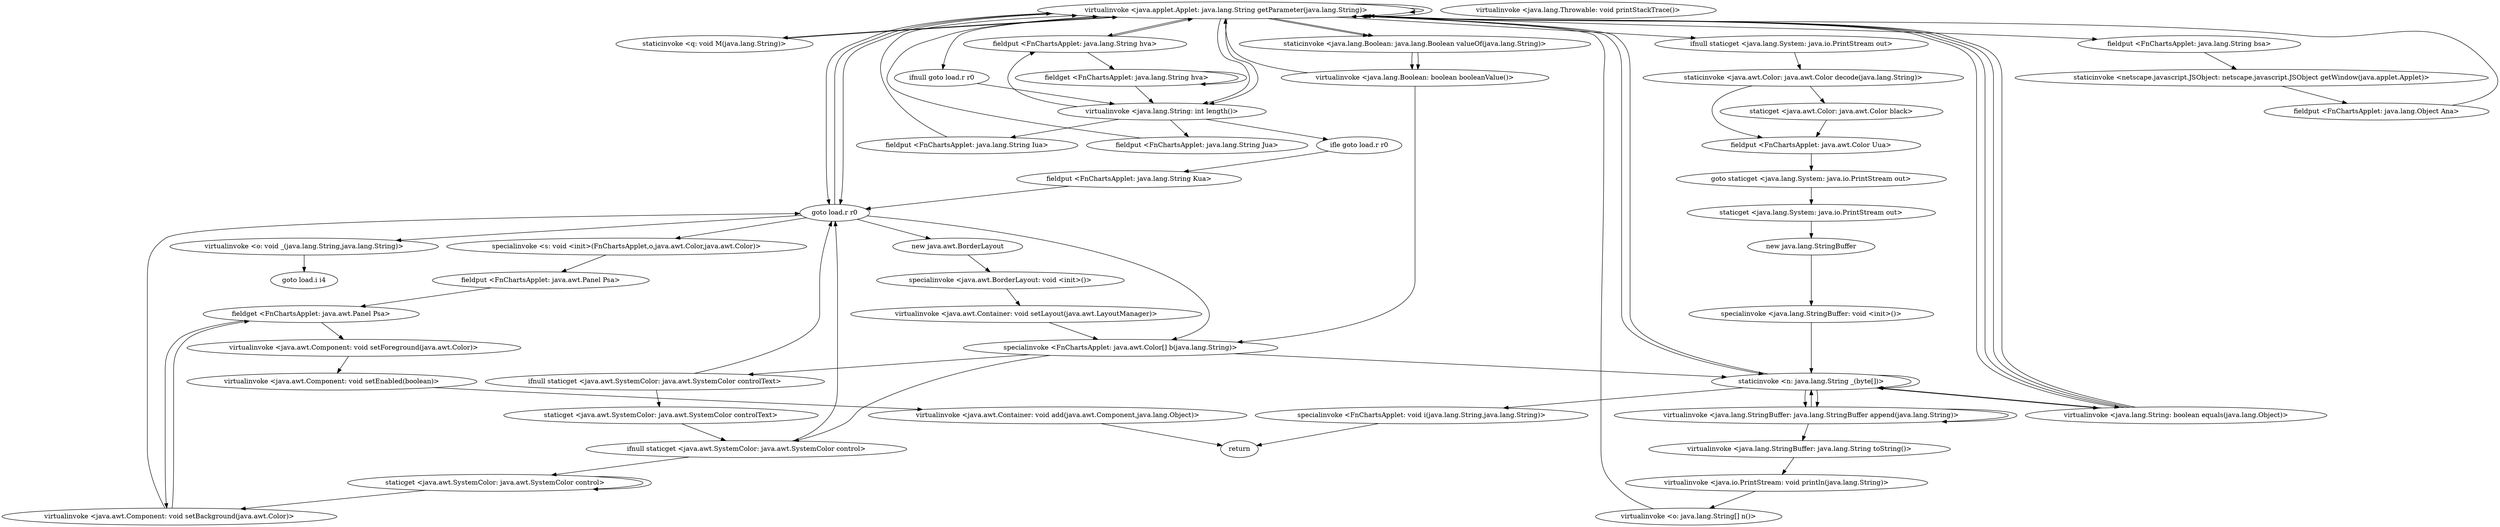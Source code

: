 digraph "" {
"virtualinvoke <java.applet.Applet: java.lang.String getParameter(java.lang.String)>";
 "virtualinvoke <java.applet.Applet: java.lang.String getParameter(java.lang.String)>"->"staticinvoke <q: void M(java.lang.String)>";
 "staticinvoke <q: void M(java.lang.String)>"->"virtualinvoke <java.applet.Applet: java.lang.String getParameter(java.lang.String)>";
 "virtualinvoke <java.applet.Applet: java.lang.String getParameter(java.lang.String)>"->"fieldput <FnChartsApplet: java.lang.String hva>";
 "fieldput <FnChartsApplet: java.lang.String hva>"->"fieldget <FnChartsApplet: java.lang.String hva>";
 "fieldget <FnChartsApplet: java.lang.String hva>"->"fieldget <FnChartsApplet: java.lang.String hva>";
 "fieldget <FnChartsApplet: java.lang.String hva>"->"virtualinvoke <java.lang.String: int length()>";
 "virtualinvoke <java.lang.String: int length()>"->"fieldput <FnChartsApplet: java.lang.String hva>";
 "fieldput <FnChartsApplet: java.lang.String hva>"->"virtualinvoke <java.applet.Applet: java.lang.String getParameter(java.lang.String)>";
 "virtualinvoke <java.applet.Applet: java.lang.String getParameter(java.lang.String)>"->"staticinvoke <java.lang.Boolean: java.lang.Boolean valueOf(java.lang.String)>";
 "staticinvoke <java.lang.Boolean: java.lang.Boolean valueOf(java.lang.String)>"->"virtualinvoke <java.lang.Boolean: boolean booleanValue()>";
 "virtualinvoke <java.lang.Boolean: boolean booleanValue()>"->"virtualinvoke <java.applet.Applet: java.lang.String getParameter(java.lang.String)>";
 "virtualinvoke <java.applet.Applet: java.lang.String getParameter(java.lang.String)>"->"fieldput <FnChartsApplet: java.lang.String bsa>";
 "fieldput <FnChartsApplet: java.lang.String bsa>"->"staticinvoke <netscape.javascript.JSObject: netscape.javascript.JSObject getWindow(java.applet.Applet)>";
 "staticinvoke <netscape.javascript.JSObject: netscape.javascript.JSObject getWindow(java.applet.Applet)>"->"fieldput <FnChartsApplet: java.lang.Object Ana>";
 "fieldput <FnChartsApplet: java.lang.Object Ana>"->"virtualinvoke <java.applet.Applet: java.lang.String getParameter(java.lang.String)>";
 "virtualinvoke <java.applet.Applet: java.lang.String getParameter(java.lang.String)>"->"virtualinvoke <java.lang.String: int length()>";
 "virtualinvoke <java.lang.String: int length()>"->"fieldput <FnChartsApplet: java.lang.String Iua>";
 "fieldput <FnChartsApplet: java.lang.String Iua>"->"virtualinvoke <java.applet.Applet: java.lang.String getParameter(java.lang.String)>";
 "virtualinvoke <java.applet.Applet: java.lang.String getParameter(java.lang.String)>"->"virtualinvoke <java.lang.String: int length()>";
 "virtualinvoke <java.lang.String: int length()>"->"fieldput <FnChartsApplet: java.lang.String Jua>";
 "fieldput <FnChartsApplet: java.lang.String Jua>"->"virtualinvoke <java.applet.Applet: java.lang.String getParameter(java.lang.String)>";
 "virtualinvoke <java.applet.Applet: java.lang.String getParameter(java.lang.String)>"->"ifnull goto load.r r0";
 "ifnull goto load.r r0"->"virtualinvoke <java.lang.String: int length()>";
 "virtualinvoke <java.lang.String: int length()>"->"ifle goto load.r r0";
 "ifle goto load.r r0"->"fieldput <FnChartsApplet: java.lang.String Kua>";
 "fieldput <FnChartsApplet: java.lang.String Kua>"->"goto load.r r0";
 "goto load.r r0"->"virtualinvoke <java.applet.Applet: java.lang.String getParameter(java.lang.String)>";
 "virtualinvoke <java.applet.Applet: java.lang.String getParameter(java.lang.String)>"->"ifnull staticget <java.lang.System: java.io.PrintStream out>";
 "ifnull staticget <java.lang.System: java.io.PrintStream out>"->"staticinvoke <java.awt.Color: java.awt.Color decode(java.lang.String)>";
 "staticinvoke <java.awt.Color: java.awt.Color decode(java.lang.String)>"->"fieldput <FnChartsApplet: java.awt.Color Uua>";
 "fieldput <FnChartsApplet: java.awt.Color Uua>"->"goto staticget <java.lang.System: java.io.PrintStream out>";
 "goto staticget <java.lang.System: java.io.PrintStream out>"->"staticget <java.lang.System: java.io.PrintStream out>";
 "staticget <java.lang.System: java.io.PrintStream out>"->"new java.lang.StringBuffer";
 "new java.lang.StringBuffer"->"specialinvoke <java.lang.StringBuffer: void <init>()>";
 "specialinvoke <java.lang.StringBuffer: void <init>()>"->"staticinvoke <n: java.lang.String _(byte[])>";
 "staticinvoke <n: java.lang.String _(byte[])>"->"virtualinvoke <java.lang.StringBuffer: java.lang.StringBuffer append(java.lang.String)>";
 "virtualinvoke <java.lang.StringBuffer: java.lang.StringBuffer append(java.lang.String)>"->"virtualinvoke <java.lang.StringBuffer: java.lang.StringBuffer append(java.lang.String)>";
 "virtualinvoke <java.lang.StringBuffer: java.lang.StringBuffer append(java.lang.String)>"->"staticinvoke <n: java.lang.String _(byte[])>";
 "staticinvoke <n: java.lang.String _(byte[])>"->"virtualinvoke <java.lang.StringBuffer: java.lang.StringBuffer append(java.lang.String)>";
 "virtualinvoke <java.lang.StringBuffer: java.lang.StringBuffer append(java.lang.String)>"->"virtualinvoke <java.lang.StringBuffer: java.lang.String toString()>";
 "virtualinvoke <java.lang.StringBuffer: java.lang.String toString()>"->"virtualinvoke <java.io.PrintStream: void println(java.lang.String)>";
 "virtualinvoke <java.io.PrintStream: void println(java.lang.String)>"->"virtualinvoke <o: java.lang.String[] n()>";
 "virtualinvoke <o: java.lang.String[] n()>"->"virtualinvoke <java.applet.Applet: java.lang.String getParameter(java.lang.String)>";
 "virtualinvoke <java.applet.Applet: java.lang.String getParameter(java.lang.String)>"->"virtualinvoke <java.lang.String: boolean equals(java.lang.Object)>";
 "virtualinvoke <java.lang.String: boolean equals(java.lang.Object)>"->"virtualinvoke <java.applet.Applet: java.lang.String getParameter(java.lang.String)>";
 "virtualinvoke <java.applet.Applet: java.lang.String getParameter(java.lang.String)>"->"goto load.r r0";
 "goto load.r r0"->"virtualinvoke <o: void _(java.lang.String,java.lang.String)>";
 "virtualinvoke <o: void _(java.lang.String,java.lang.String)>"->"goto load.i i4";
"virtualinvoke <java.lang.String: boolean equals(java.lang.Object)>";
 "virtualinvoke <java.lang.String: boolean equals(java.lang.Object)>"->"virtualinvoke <java.applet.Applet: java.lang.String getParameter(java.lang.String)>";
 "virtualinvoke <java.applet.Applet: java.lang.String getParameter(java.lang.String)>"->"goto load.r r0";
"virtualinvoke <java.lang.String: boolean equals(java.lang.Object)>";
 "virtualinvoke <java.lang.String: boolean equals(java.lang.Object)>"->"virtualinvoke <java.applet.Applet: java.lang.String getParameter(java.lang.String)>";
 "virtualinvoke <java.applet.Applet: java.lang.String getParameter(java.lang.String)>"->"virtualinvoke <java.applet.Applet: java.lang.String getParameter(java.lang.String)>";
 "virtualinvoke <java.applet.Applet: java.lang.String getParameter(java.lang.String)>"->"virtualinvoke <java.applet.Applet: java.lang.String getParameter(java.lang.String)>";
 "virtualinvoke <java.applet.Applet: java.lang.String getParameter(java.lang.String)>"->"staticinvoke <java.lang.Boolean: java.lang.Boolean valueOf(java.lang.String)>";
 "staticinvoke <java.lang.Boolean: java.lang.Boolean valueOf(java.lang.String)>"->"virtualinvoke <java.lang.Boolean: boolean booleanValue()>";
 "virtualinvoke <java.lang.Boolean: boolean booleanValue()>"->"specialinvoke <FnChartsApplet: java.awt.Color[] b(java.lang.String)>";
 "specialinvoke <FnChartsApplet: java.awt.Color[] b(java.lang.String)>"->"staticinvoke <n: java.lang.String _(byte[])>";
 "staticinvoke <n: java.lang.String _(byte[])>"->"virtualinvoke <java.applet.Applet: java.lang.String getParameter(java.lang.String)>";
 "virtualinvoke <java.applet.Applet: java.lang.String getParameter(java.lang.String)>"->"staticinvoke <n: java.lang.String _(byte[])>";
 "staticinvoke <n: java.lang.String _(byte[])>"->"virtualinvoke <java.lang.String: boolean equals(java.lang.Object)>";
 "virtualinvoke <java.lang.String: boolean equals(java.lang.Object)>"->"staticinvoke <n: java.lang.String _(byte[])>";
 "staticinvoke <n: java.lang.String _(byte[])>"->"staticinvoke <n: java.lang.String _(byte[])>";
 "staticinvoke <n: java.lang.String _(byte[])>"->"specialinvoke <FnChartsApplet: void i(java.lang.String,java.lang.String)>";
 "specialinvoke <FnChartsApplet: void i(java.lang.String,java.lang.String)>"->"return";
"virtualinvoke <java.awt.Component: void setBackground(java.awt.Color)>";
 "virtualinvoke <java.awt.Component: void setBackground(java.awt.Color)>"->"goto load.r r0";
 "goto load.r r0"->"new java.awt.BorderLayout";
 "new java.awt.BorderLayout"->"specialinvoke <java.awt.BorderLayout: void <init>()>";
 "specialinvoke <java.awt.BorderLayout: void <init>()>"->"virtualinvoke <java.awt.Container: void setLayout(java.awt.LayoutManager)>";
 "virtualinvoke <java.awt.Container: void setLayout(java.awt.LayoutManager)>"->"specialinvoke <FnChartsApplet: java.awt.Color[] b(java.lang.String)>";
 "specialinvoke <FnChartsApplet: java.awt.Color[] b(java.lang.String)>"->"ifnull staticget <java.awt.SystemColor: java.awt.SystemColor control>";
 "ifnull staticget <java.awt.SystemColor: java.awt.SystemColor control>"->"goto load.r r0";
 "goto load.r r0"->"specialinvoke <FnChartsApplet: java.awt.Color[] b(java.lang.String)>";
 "specialinvoke <FnChartsApplet: java.awt.Color[] b(java.lang.String)>"->"ifnull staticget <java.awt.SystemColor: java.awt.SystemColor controlText>";
 "ifnull staticget <java.awt.SystemColor: java.awt.SystemColor controlText>"->"goto load.r r0";
 "goto load.r r0"->"specialinvoke <s: void <init>(FnChartsApplet,o,java.awt.Color,java.awt.Color)>";
 "specialinvoke <s: void <init>(FnChartsApplet,o,java.awt.Color,java.awt.Color)>"->"fieldput <FnChartsApplet: java.awt.Panel Psa>";
 "fieldput <FnChartsApplet: java.awt.Panel Psa>"->"fieldget <FnChartsApplet: java.awt.Panel Psa>";
 "fieldget <FnChartsApplet: java.awt.Panel Psa>"->"virtualinvoke <java.awt.Component: void setBackground(java.awt.Color)>";
 "virtualinvoke <java.awt.Component: void setBackground(java.awt.Color)>"->"fieldget <FnChartsApplet: java.awt.Panel Psa>";
 "fieldget <FnChartsApplet: java.awt.Panel Psa>"->"virtualinvoke <java.awt.Component: void setForeground(java.awt.Color)>";
 "virtualinvoke <java.awt.Component: void setForeground(java.awt.Color)>"->"virtualinvoke <java.awt.Component: void setEnabled(boolean)>";
 "virtualinvoke <java.awt.Component: void setEnabled(boolean)>"->"virtualinvoke <java.awt.Container: void add(java.awt.Component,java.lang.Object)>";
 "virtualinvoke <java.awt.Container: void add(java.awt.Component,java.lang.Object)>"->"return";
 "ifnull staticget <java.awt.SystemColor: java.awt.SystemColor controlText>"->"staticget <java.awt.SystemColor: java.awt.SystemColor controlText>";
 "staticget <java.awt.SystemColor: java.awt.SystemColor controlText>"-> "ifnull staticget <java.awt.SystemColor: java.awt.SystemColor control>"->"staticget <java.awt.SystemColor: java.awt.SystemColor control>";
 "staticget <java.awt.SystemColor: java.awt.SystemColor control>"->"staticget <java.awt.SystemColor: java.awt.SystemColor control>";
 "staticget <java.awt.SystemColor: java.awt.SystemColor control>"->"virtualinvoke <java.awt.Component: void setBackground(java.awt.Color)>";
 "staticinvoke <java.awt.Color: java.awt.Color decode(java.lang.String)>"->"staticget <java.awt.Color: java.awt.Color black>";
 "staticget <java.awt.Color: java.awt.Color black>"->"fieldput <FnChartsApplet: java.awt.Color Uua>";
"virtualinvoke <java.lang.Throwable: void printStackTrace()>";
}
